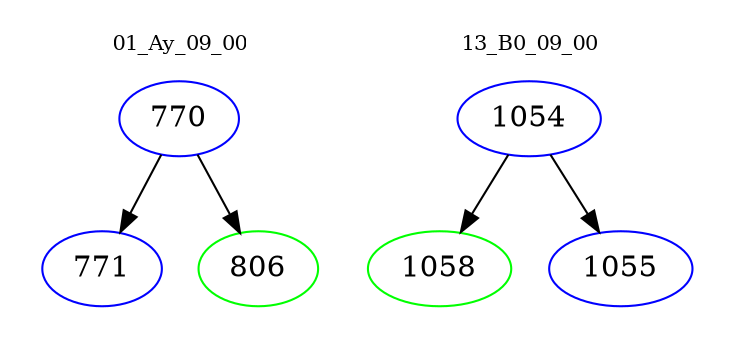 digraph{
subgraph cluster_0 {
color = white
label = "01_Ay_09_00";
fontsize=10;
T0_770 [label="770", color="blue"]
T0_770 -> T0_771 [color="black"]
T0_771 [label="771", color="blue"]
T0_770 -> T0_806 [color="black"]
T0_806 [label="806", color="green"]
}
subgraph cluster_1 {
color = white
label = "13_B0_09_00";
fontsize=10;
T1_1054 [label="1054", color="blue"]
T1_1054 -> T1_1058 [color="black"]
T1_1058 [label="1058", color="green"]
T1_1054 -> T1_1055 [color="black"]
T1_1055 [label="1055", color="blue"]
}
}
